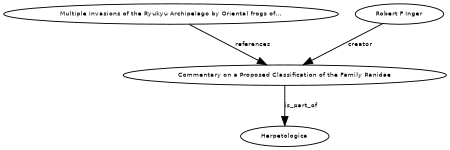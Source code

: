 digraph G {
size="3,3";
node [fontsize=7, fontname="Helvetica"];
edge [fontsize=7, fontname="Helvetica"];
node0 [label="Commentary on a Proposed Classification of the Family Ranidae", width=0.27433100247,height=0.27433100247];
node1 [label="Multiple invasions of the Ryukyu Archipelago by Oriental frogs of...", width=0.27433100247,height=0.27433100247];
node2 [label="Robert F Inger", width=0.27433100247,height=0.27433100247];
node3 [label="Herpetologica", width=0.27433100247,height=0.27433100247];
node1 -> node0 [label="references"];
node2 -> node0 [label="creator"];
node0 -> node3 [label="is_part_of"];
}

